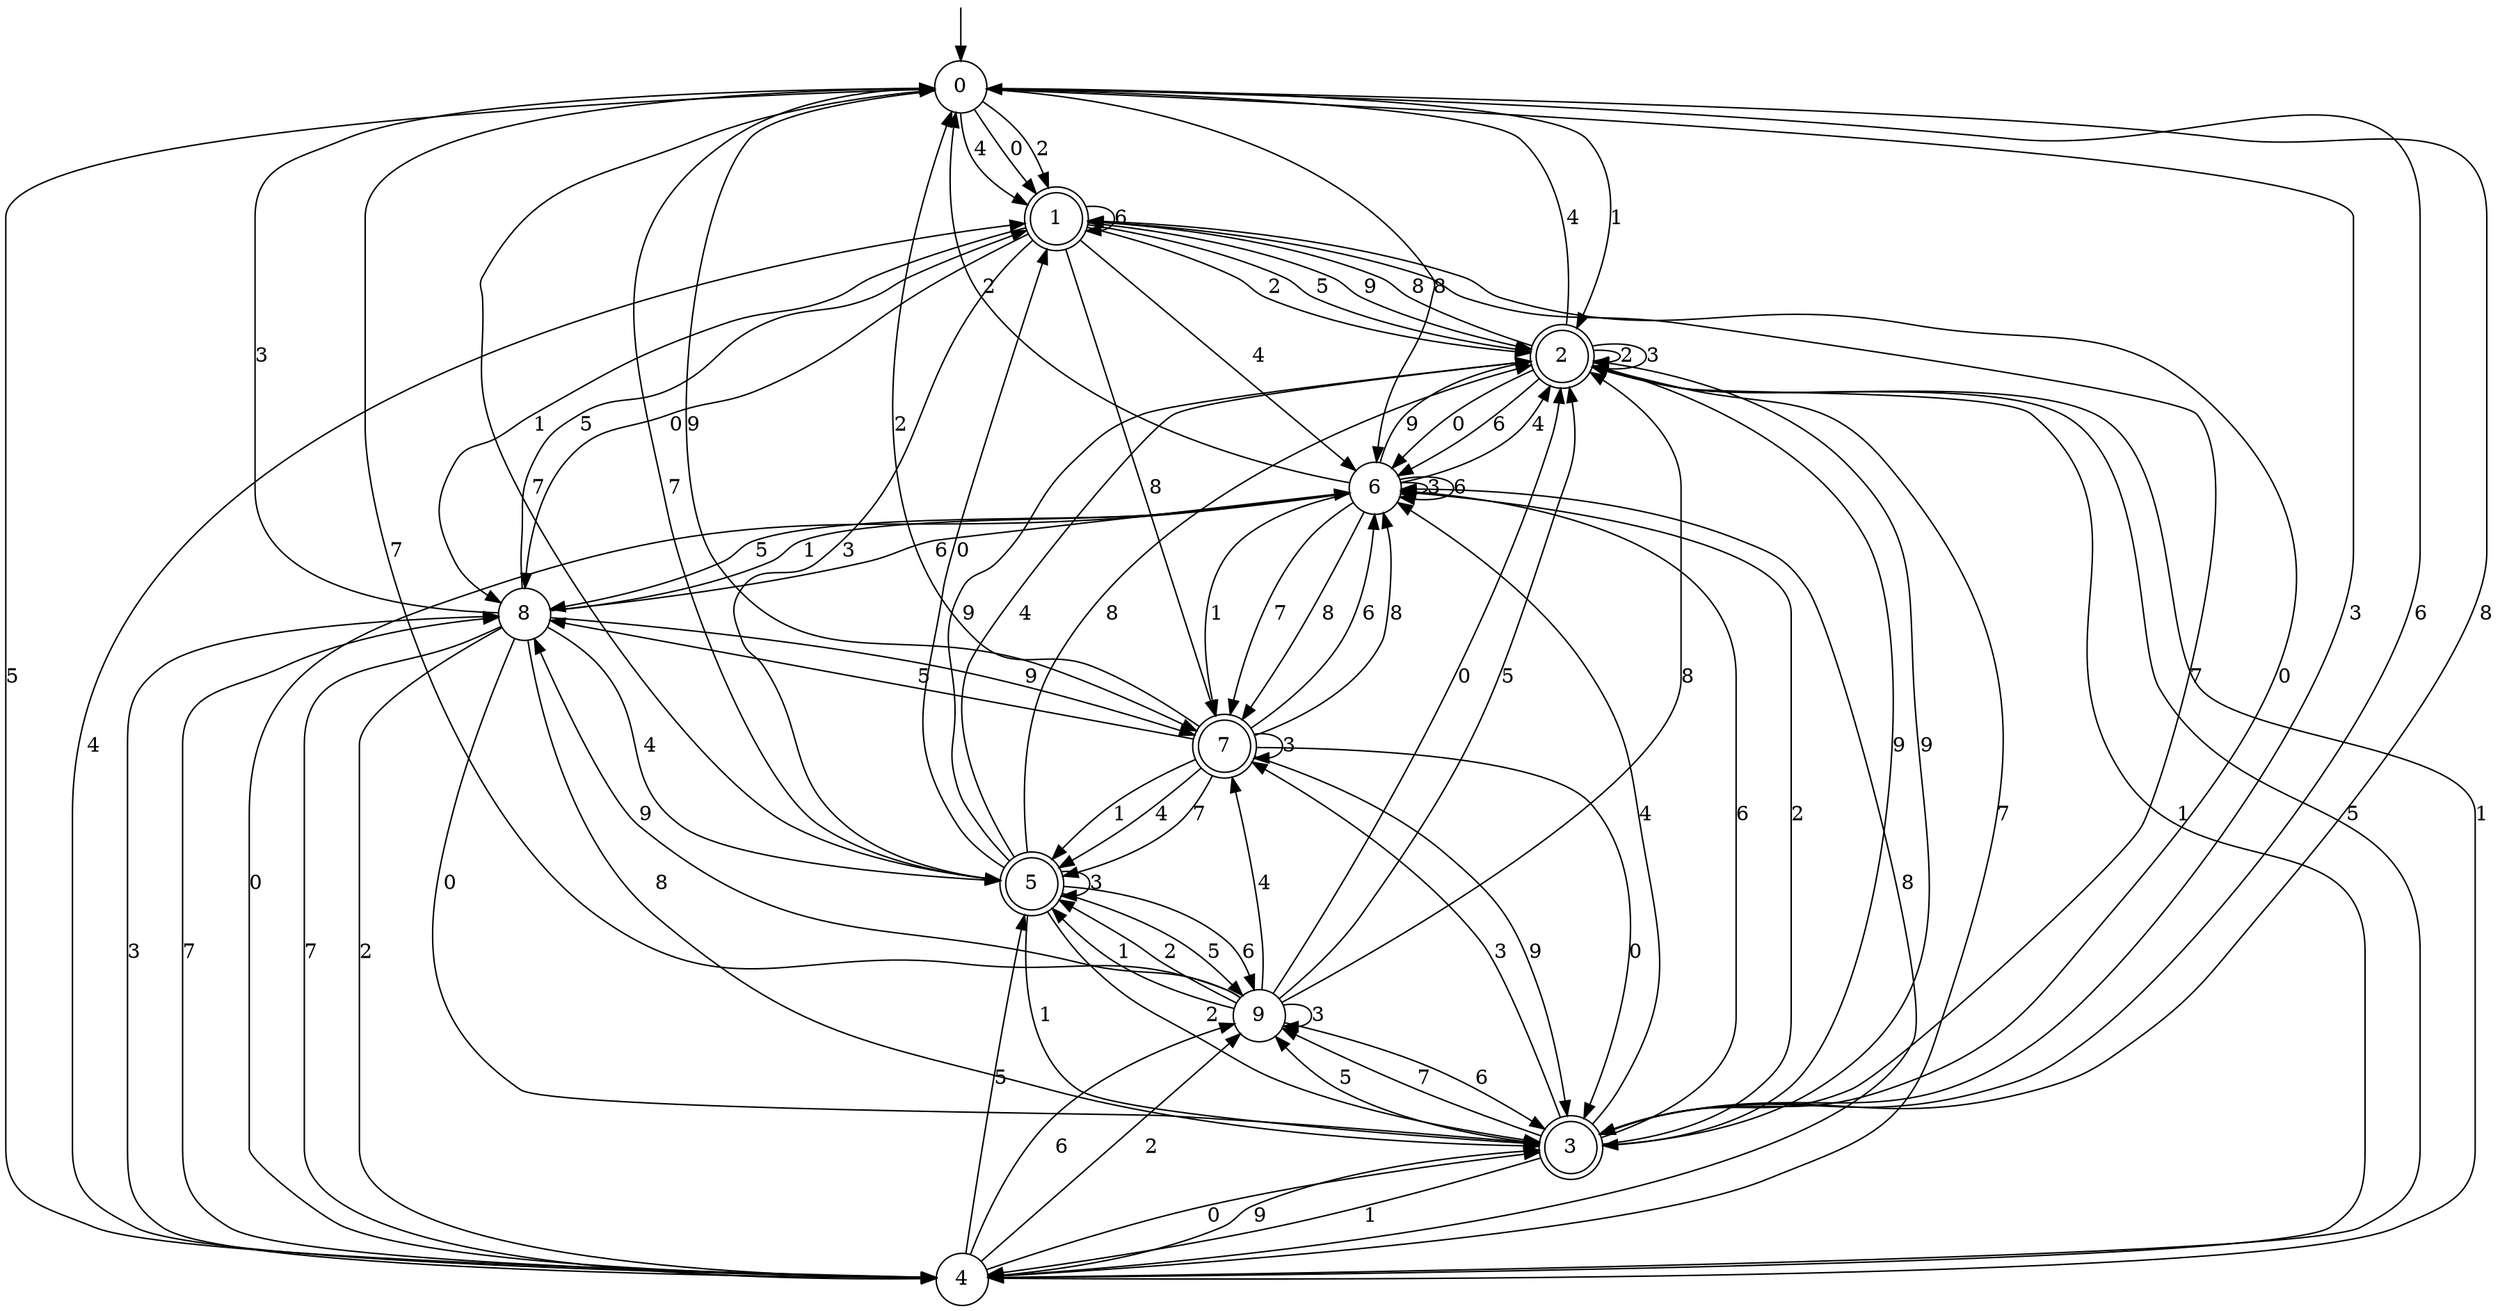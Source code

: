 digraph g {

	s0 [shape="circle" label="0"];
	s1 [shape="doublecircle" label="1"];
	s2 [shape="doublecircle" label="2"];
	s3 [shape="doublecircle" label="3"];
	s4 [shape="circle" label="4"];
	s5 [shape="doublecircle" label="5"];
	s6 [shape="circle" label="6"];
	s7 [shape="doublecircle" label="7"];
	s8 [shape="circle" label="8"];
	s9 [shape="circle" label="9"];
	s0 -> s1 [label="0"];
	s0 -> s2 [label="1"];
	s0 -> s1 [label="2"];
	s0 -> s3 [label="3"];
	s0 -> s1 [label="4"];
	s0 -> s4 [label="5"];
	s0 -> s3 [label="6"];
	s0 -> s5 [label="7"];
	s0 -> s6 [label="8"];
	s0 -> s7 [label="9"];
	s1 -> s8 [label="0"];
	s1 -> s8 [label="1"];
	s1 -> s2 [label="2"];
	s1 -> s5 [label="3"];
	s1 -> s6 [label="4"];
	s1 -> s2 [label="5"];
	s1 -> s1 [label="6"];
	s1 -> s3 [label="7"];
	s1 -> s7 [label="8"];
	s1 -> s2 [label="9"];
	s2 -> s6 [label="0"];
	s2 -> s4 [label="1"];
	s2 -> s2 [label="2"];
	s2 -> s2 [label="3"];
	s2 -> s0 [label="4"];
	s2 -> s4 [label="5"];
	s2 -> s6 [label="6"];
	s2 -> s4 [label="7"];
	s2 -> s1 [label="8"];
	s2 -> s3 [label="9"];
	s3 -> s1 [label="0"];
	s3 -> s4 [label="1"];
	s3 -> s6 [label="2"];
	s3 -> s7 [label="3"];
	s3 -> s6 [label="4"];
	s3 -> s9 [label="5"];
	s3 -> s6 [label="6"];
	s3 -> s9 [label="7"];
	s3 -> s0 [label="8"];
	s3 -> s2 [label="9"];
	s4 -> s3 [label="0"];
	s4 -> s2 [label="1"];
	s4 -> s9 [label="2"];
	s4 -> s8 [label="3"];
	s4 -> s1 [label="4"];
	s4 -> s5 [label="5"];
	s4 -> s9 [label="6"];
	s4 -> s8 [label="7"];
	s4 -> s6 [label="8"];
	s4 -> s3 [label="9"];
	s5 -> s1 [label="0"];
	s5 -> s3 [label="1"];
	s5 -> s3 [label="2"];
	s5 -> s5 [label="3"];
	s5 -> s2 [label="4"];
	s5 -> s9 [label="5"];
	s5 -> s9 [label="6"];
	s5 -> s0 [label="7"];
	s5 -> s2 [label="8"];
	s5 -> s2 [label="9"];
	s6 -> s4 [label="0"];
	s6 -> s7 [label="1"];
	s6 -> s0 [label="2"];
	s6 -> s6 [label="3"];
	s6 -> s2 [label="4"];
	s6 -> s8 [label="5"];
	s6 -> s6 [label="6"];
	s6 -> s7 [label="7"];
	s6 -> s7 [label="8"];
	s6 -> s2 [label="9"];
	s7 -> s3 [label="0"];
	s7 -> s5 [label="1"];
	s7 -> s0 [label="2"];
	s7 -> s7 [label="3"];
	s7 -> s5 [label="4"];
	s7 -> s8 [label="5"];
	s7 -> s6 [label="6"];
	s7 -> s5 [label="7"];
	s7 -> s6 [label="8"];
	s7 -> s3 [label="9"];
	s8 -> s3 [label="0"];
	s8 -> s6 [label="1"];
	s8 -> s4 [label="2"];
	s8 -> s0 [label="3"];
	s8 -> s5 [label="4"];
	s8 -> s1 [label="5"];
	s8 -> s6 [label="6"];
	s8 -> s4 [label="7"];
	s8 -> s3 [label="8"];
	s8 -> s7 [label="9"];
	s9 -> s2 [label="0"];
	s9 -> s5 [label="1"];
	s9 -> s5 [label="2"];
	s9 -> s9 [label="3"];
	s9 -> s7 [label="4"];
	s9 -> s2 [label="5"];
	s9 -> s3 [label="6"];
	s9 -> s0 [label="7"];
	s9 -> s2 [label="8"];
	s9 -> s8 [label="9"];

__start0 [label="" shape="none" width="0" height="0"];
__start0 -> s0;

}
